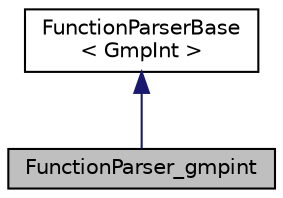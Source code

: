 digraph "FunctionParser_gmpint"
{
 // LATEX_PDF_SIZE
  edge [fontname="Helvetica",fontsize="10",labelfontname="Helvetica",labelfontsize="10"];
  node [fontname="Helvetica",fontsize="10",shape=record];
  Node1 [label="FunctionParser_gmpint",height=0.2,width=0.4,color="black", fillcolor="grey75", style="filled", fontcolor="black",tooltip=" "];
  Node2 -> Node1 [dir="back",color="midnightblue",fontsize="10",style="solid"];
  Node2 [label="FunctionParserBase\l\< GmpInt \>",height=0.2,width=0.4,color="black", fillcolor="white", style="filled",URL="$classFunctionParserBase.html",tooltip=" "];
}
